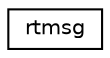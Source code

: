 digraph G
{
  edge [fontname="Helvetica",fontsize="10",labelfontname="Helvetica",labelfontsize="10"];
  node [fontname="Helvetica",fontsize="10",shape=record];
  rankdir="LR";
  Node1 [label="rtmsg",height=0.2,width=0.4,color="black", fillcolor="white", style="filled",URL="$structrtmsg.html"];
}
